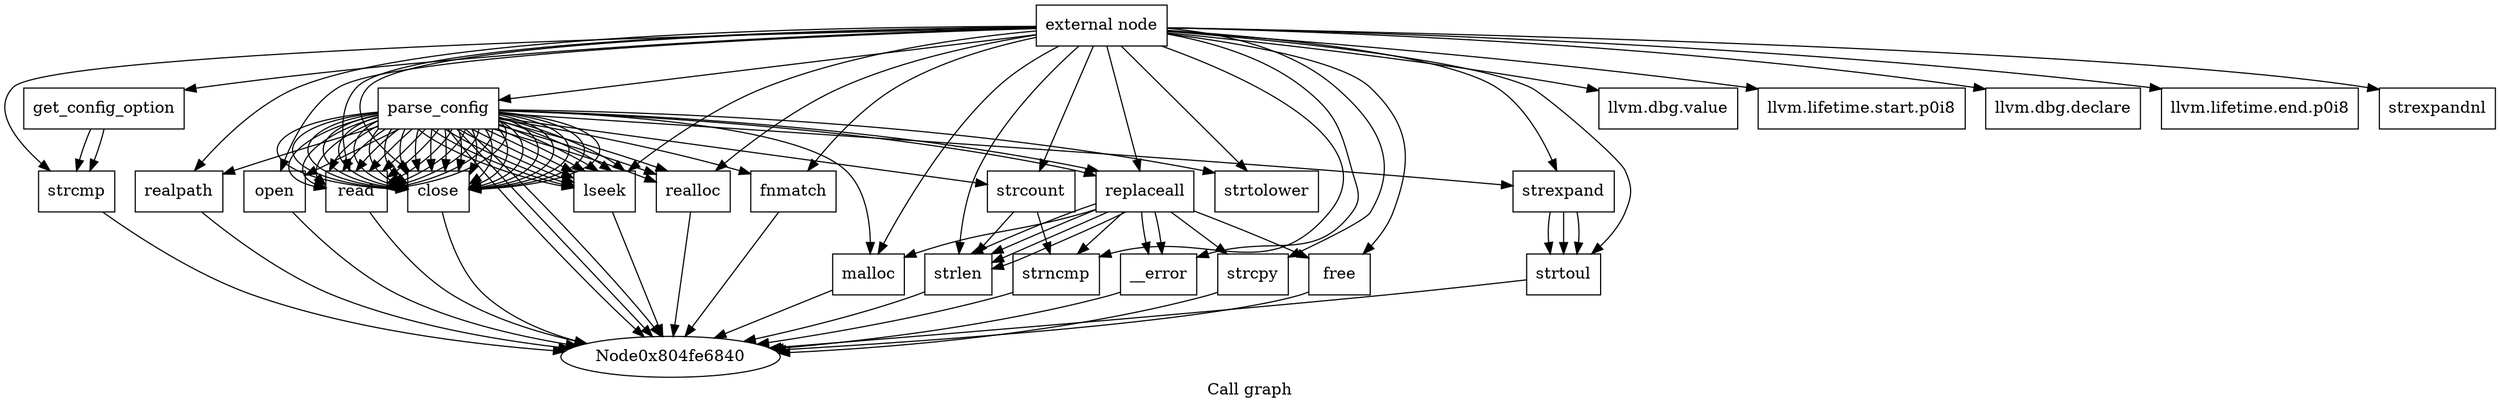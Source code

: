 digraph "Call graph" {
	label="Call graph";

	Node0x804fe6810 [shape=record,label="{external node}"];
	Node0x804fe6810 -> Node0x804fe68a0;
	Node0x804fe6810 -> Node0x804fe6960;
	Node0x804fe6810 -> Node0x804fe6900;
	Node0x804fe6810 -> Node0x804fe69c0;
	Node0x804fe6810 -> Node0x804fe6ea0;
	Node0x804fe6810 -> Node0x804fe6f00;
	Node0x804fe6810 -> Node0x804fe6a20;
	Node0x804fe6810 -> Node0x804fe6a80;
	Node0x804fe6810 -> Node0x804fe6ae0;
	Node0x804fe6810 -> Node0x804fe6b40;
	Node0x804fe6810 -> Node0x804fe6ba0;
	Node0x804fe6810 -> Node0x804fe6c00;
	Node0x804fe6810 -> Node0x804fe6cc0;
	Node0x804fe6810 -> Node0x804fe6e40;
	Node0x804fe6810 -> Node0x804fe6f60;
	Node0x804fe6810 -> Node0x804fe6d20;
	Node0x804fe6810 -> Node0x804fe6fc0;
	Node0x804fe6810 -> Node0x804fe7020;
	Node0x804fe6810 -> Node0x804fe6d80;
	Node0x804fe6810 -> Node0x804fe7080;
	Node0x804fe6810 -> Node0x804fe70e0;
	Node0x804fe6810 -> Node0x804fe7140;
	Node0x804fe6810 -> Node0x804fe6de0;
	Node0x804fe6810 -> Node0x804fe71a0;
	Node0x804fe6810 -> Node0x804fe7200;
	Node0x804fe6810 -> Node0x804fe6c60;
	Node0x804fe68a0 [shape=record,label="{get_config_option}"];
	Node0x804fe68a0 -> Node0x804fe6900;
	Node0x804fe68a0 -> Node0x804fe6900;
	Node0x804fe6960 [shape=record,label="{llvm.dbg.value}"];
	Node0x804fe6900 [shape=record,label="{strcmp}"];
	Node0x804fe6900 -> Node0x804fe6840;
	Node0x804fe69c0 [shape=record,label="{parse_config}"];
	Node0x804fe69c0 -> Node0x804fe6a20;
	Node0x804fe69c0 -> Node0x804fe6a80;
	Node0x804fe69c0 -> Node0x804fe6ae0;
	Node0x804fe69c0 -> Node0x804fe6ae0;
	Node0x804fe69c0 -> Node0x804fe6b40;
	Node0x804fe69c0 -> Node0x804fe6ba0;
	Node0x804fe69c0 -> Node0x804fe6b40;
	Node0x804fe69c0 -> Node0x804fe6ae0;
	Node0x804fe69c0 -> Node0x804fe6b40;
	Node0x804fe69c0 -> Node0x804fe6ba0;
	Node0x804fe69c0 -> Node0x804fe6b40;
	Node0x804fe69c0 -> Node0x804fe6c00;
	Node0x804fe69c0 -> Node0x804fe6b40;
	Node0x804fe69c0 -> Node0x804fe6ae0;
	Node0x804fe69c0 -> Node0x804fe6ba0;
	Node0x804fe69c0 -> Node0x804fe6ae0;
	Node0x804fe69c0 -> Node0x804fe6c60;
	Node0x804fe69c0 -> Node0x804fe6ae0;
	Node0x804fe69c0 -> Node0x804fe6ae0;
	Node0x804fe69c0 -> Node0x804fe6ae0;
	Node0x804fe69c0 -> Node0x804fe6cc0;
	Node0x804fe69c0 -> Node0x804fe6b40;
	Node0x804fe69c0 -> Node0x804fe6ba0;
	Node0x804fe69c0 -> Node0x804fe6b40;
	Node0x804fe69c0 -> Node0x804fe6ae0;
	Node0x804fe69c0 -> Node0x804fe6ba0;
	Node0x804fe69c0 -> Node0x804fe6b40;
	Node0x804fe69c0 -> Node0x804fe6ba0;
	Node0x804fe69c0 -> Node0x804fe6b40;
	Node0x804fe69c0 -> Node0x804fe6ae0;
	Node0x804fe69c0 -> Node0x804fe6ba0;
	Node0x804fe69c0 -> Node0x804fe6b40;
	Node0x804fe69c0 -> Node0x804fe6ae0;
	Node0x804fe69c0 -> Node0x804fe6ba0;
	Node0x804fe69c0 -> Node0x804fe6b40;
	Node0x804fe69c0 -> Node0x804fe6ae0;
	Node0x804fe69c0 -> Node0x804fe6ae0;
	Node0x804fe69c0 -> Node0x804fe6ba0;
	Node0x804fe69c0 -> Node0x804fe6b40;
	Node0x804fe69c0 -> Node0x804fe6ba0;
	Node0x804fe69c0 -> Node0x804fe6b40;
	Node0x804fe69c0 -> Node0x804fe6c00;
	Node0x804fe69c0 -> Node0x804fe6b40;
	Node0x804fe69c0 -> Node0x804fe6ae0;
	Node0x804fe69c0 -> Node0x804fe6d20;
	Node0x804fe69c0 -> Node0x804fe6c00;
	Node0x804fe69c0 -> Node0x804fe6b40;
	Node0x804fe69c0 -> Node0x804fe6d80;
	Node0x804fe69c0 -> Node0x804fe6b40;
	Node0x804fe69c0 -> Node0x804fe6d80;
	Node0x804fe69c0 -> Node0x804fe6b40;
	Node0x804fe69c0 -> Node0x804fe6de0;
	Node0x804fe69c0 -> Node0x804fe6840;
	Node0x804fe69c0 -> Node0x804fe6b40;
	Node0x804fe69c0 -> Node0x804fe6e40;
	Node0x804fe69c0 -> Node0x804fe6840;
	Node0x804fe69c0 -> Node0x804fe6b40;
	Node0x804fe69c0 -> Node0x804fe6b40;
	Node0x804fe69c0 -> Node0x804fe6840;
	Node0x804fe69c0 -> Node0x804fe6b40;
	Node0x804fe69c0 -> Node0x804fe6b40;
	Node0x804fe6ea0 [shape=record,label="{llvm.lifetime.start.p0i8}"];
	Node0x804fe6f00 [shape=record,label="{llvm.dbg.declare}"];
	Node0x804fe6a20 [shape=record,label="{realpath}"];
	Node0x804fe6a20 -> Node0x804fe6840;
	Node0x804fe6a80 [shape=record,label="{open}"];
	Node0x804fe6a80 -> Node0x804fe6840;
	Node0x804fe6ae0 [shape=record,label="{read}"];
	Node0x804fe6ae0 -> Node0x804fe6840;
	Node0x804fe6b40 [shape=record,label="{close}"];
	Node0x804fe6b40 -> Node0x804fe6840;
	Node0x804fe6ba0 [shape=record,label="{lseek}"];
	Node0x804fe6ba0 -> Node0x804fe6840;
	Node0x804fe6c00 [shape=record,label="{realloc}"];
	Node0x804fe6c00 -> Node0x804fe6840;
	Node0x804fe6cc0 [shape=record,label="{malloc}"];
	Node0x804fe6cc0 -> Node0x804fe6840;
	Node0x804fe6e40 [shape=record,label="{fnmatch}"];
	Node0x804fe6e40 -> Node0x804fe6840;
	Node0x804fe6f60 [shape=record,label="{llvm.lifetime.end.p0i8}"];
	Node0x804fe6d20 [shape=record,label="{strcount}"];
	Node0x804fe6d20 -> Node0x804fe6fc0;
	Node0x804fe6d20 -> Node0x804fe7020;
	Node0x804fe6fc0 [shape=record,label="{strlen}"];
	Node0x804fe6fc0 -> Node0x804fe6840;
	Node0x804fe7020 [shape=record,label="{strncmp}"];
	Node0x804fe7020 -> Node0x804fe6840;
	Node0x804fe6d80 [shape=record,label="{replaceall}"];
	Node0x804fe6d80 -> Node0x804fe7080;
	Node0x804fe6d80 -> Node0x804fe6fc0;
	Node0x804fe6d80 -> Node0x804fe6fc0;
	Node0x804fe6d80 -> Node0x804fe6fc0;
	Node0x804fe6d80 -> Node0x804fe6cc0;
	Node0x804fe6d80 -> Node0x804fe7080;
	Node0x804fe6d80 -> Node0x804fe70e0;
	Node0x804fe6d80 -> Node0x804fe7020;
	Node0x804fe6d80 -> Node0x804fe7140;
	Node0x804fe6d80 -> Node0x804fe6fc0;
	Node0x804fe7080 [shape=record,label="{__error}"];
	Node0x804fe7080 -> Node0x804fe6840;
	Node0x804fe70e0 [shape=record,label="{strcpy}"];
	Node0x804fe70e0 -> Node0x804fe6840;
	Node0x804fe7140 [shape=record,label="{free}"];
	Node0x804fe7140 -> Node0x804fe6840;
	Node0x804fe6de0 [shape=record,label="{strexpand}"];
	Node0x804fe6de0 -> Node0x804fe71a0;
	Node0x804fe6de0 -> Node0x804fe71a0;
	Node0x804fe6de0 -> Node0x804fe71a0;
	Node0x804fe71a0 [shape=record,label="{strtoul}"];
	Node0x804fe71a0 -> Node0x804fe6840;
	Node0x804fe7200 [shape=record,label="{strexpandnl}"];
	Node0x804fe6c60 [shape=record,label="{strtolower}"];
}
